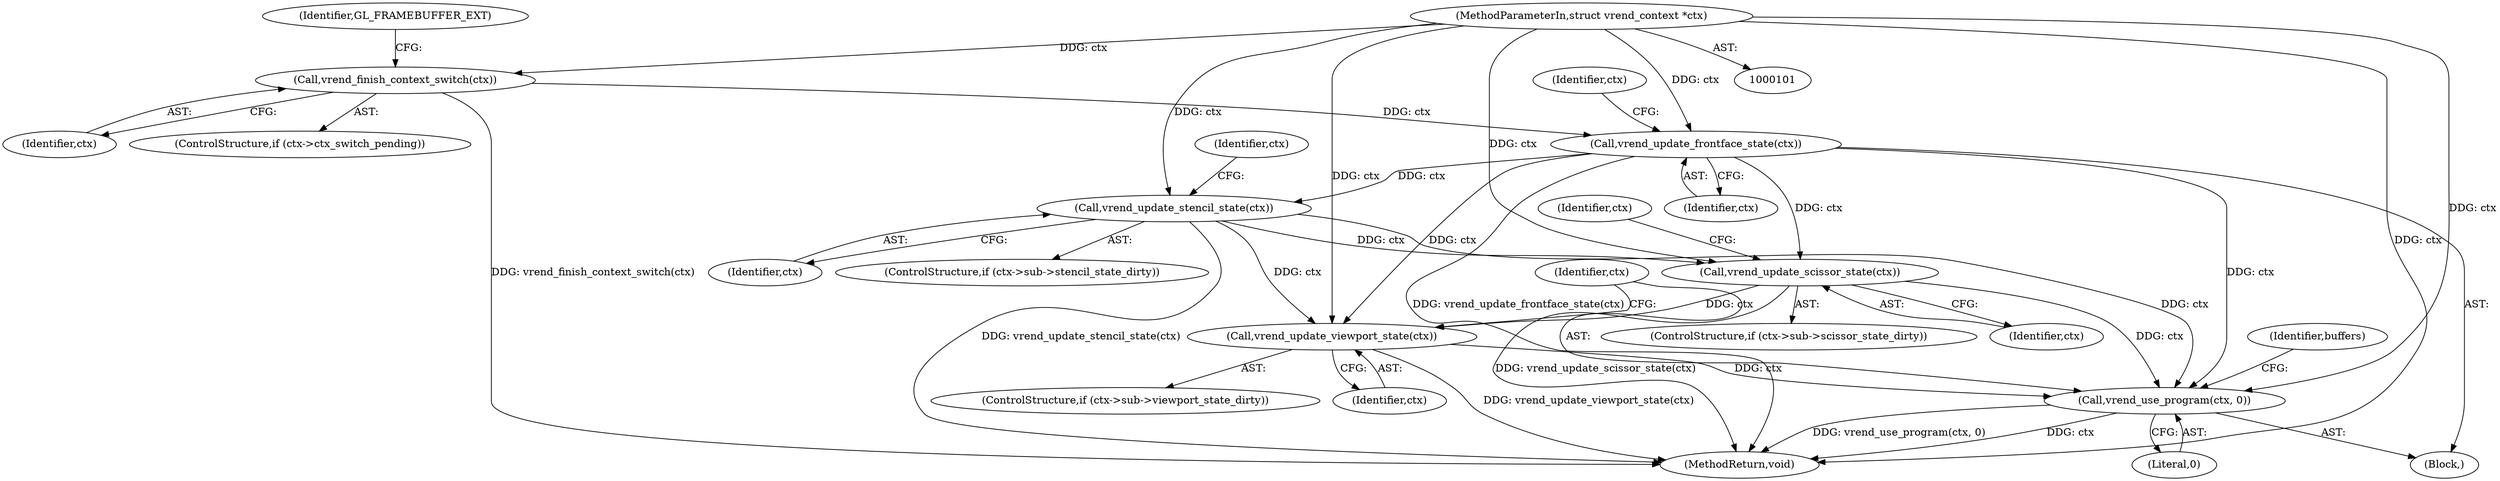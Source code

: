 digraph "0_virglrenderer_48f67f60967f963b698ec8df57ec6912a43d6282@API" {
"1000146" [label="(Call,vrend_update_scissor_state(ctx))"];
"1000138" [label="(Call,vrend_update_stencil_state(ctx))"];
"1000130" [label="(Call,vrend_update_frontface_state(ctx))"];
"1000121" [label="(Call,vrend_finish_context_switch(ctx))"];
"1000102" [label="(MethodParameterIn,struct vrend_context *ctx)"];
"1000154" [label="(Call,vrend_update_viewport_state(ctx))"];
"1000156" [label="(Call,vrend_use_program(ctx, 0))"];
"1000130" [label="(Call,vrend_update_frontface_state(ctx))"];
"1000117" [label="(ControlStructure,if (ctx->ctx_switch_pending))"];
"1000138" [label="(Call,vrend_update_stencil_state(ctx))"];
"1000102" [label="(MethodParameterIn,struct vrend_context *ctx)"];
"1000151" [label="(Identifier,ctx)"];
"1000157" [label="(Identifier,ctx)"];
"1000124" [label="(Identifier,GL_FRAMEBUFFER_EXT)"];
"1000140" [label="(ControlStructure,if (ctx->sub->scissor_state_dirty))"];
"1000135" [label="(Identifier,ctx)"];
"1000147" [label="(Identifier,ctx)"];
"1000156" [label="(Call,vrend_use_program(ctx, 0))"];
"1000131" [label="(Identifier,ctx)"];
"1000161" [label="(Identifier,buffers)"];
"1000158" [label="(Literal,0)"];
"1000415" [label="(MethodReturn,void)"];
"1000107" [label="(Block,)"];
"1000148" [label="(ControlStructure,if (ctx->sub->viewport_state_dirty))"];
"1000139" [label="(Identifier,ctx)"];
"1000122" [label="(Identifier,ctx)"];
"1000154" [label="(Call,vrend_update_viewport_state(ctx))"];
"1000143" [label="(Identifier,ctx)"];
"1000155" [label="(Identifier,ctx)"];
"1000146" [label="(Call,vrend_update_scissor_state(ctx))"];
"1000132" [label="(ControlStructure,if (ctx->sub->stencil_state_dirty))"];
"1000121" [label="(Call,vrend_finish_context_switch(ctx))"];
"1000146" -> "1000140"  [label="AST: "];
"1000146" -> "1000147"  [label="CFG: "];
"1000147" -> "1000146"  [label="AST: "];
"1000151" -> "1000146"  [label="CFG: "];
"1000146" -> "1000415"  [label="DDG: vrend_update_scissor_state(ctx)"];
"1000138" -> "1000146"  [label="DDG: ctx"];
"1000130" -> "1000146"  [label="DDG: ctx"];
"1000102" -> "1000146"  [label="DDG: ctx"];
"1000146" -> "1000154"  [label="DDG: ctx"];
"1000146" -> "1000156"  [label="DDG: ctx"];
"1000138" -> "1000132"  [label="AST: "];
"1000138" -> "1000139"  [label="CFG: "];
"1000139" -> "1000138"  [label="AST: "];
"1000143" -> "1000138"  [label="CFG: "];
"1000138" -> "1000415"  [label="DDG: vrend_update_stencil_state(ctx)"];
"1000130" -> "1000138"  [label="DDG: ctx"];
"1000102" -> "1000138"  [label="DDG: ctx"];
"1000138" -> "1000154"  [label="DDG: ctx"];
"1000138" -> "1000156"  [label="DDG: ctx"];
"1000130" -> "1000107"  [label="AST: "];
"1000130" -> "1000131"  [label="CFG: "];
"1000131" -> "1000130"  [label="AST: "];
"1000135" -> "1000130"  [label="CFG: "];
"1000130" -> "1000415"  [label="DDG: vrend_update_frontface_state(ctx)"];
"1000121" -> "1000130"  [label="DDG: ctx"];
"1000102" -> "1000130"  [label="DDG: ctx"];
"1000130" -> "1000154"  [label="DDG: ctx"];
"1000130" -> "1000156"  [label="DDG: ctx"];
"1000121" -> "1000117"  [label="AST: "];
"1000121" -> "1000122"  [label="CFG: "];
"1000122" -> "1000121"  [label="AST: "];
"1000124" -> "1000121"  [label="CFG: "];
"1000121" -> "1000415"  [label="DDG: vrend_finish_context_switch(ctx)"];
"1000102" -> "1000121"  [label="DDG: ctx"];
"1000102" -> "1000101"  [label="AST: "];
"1000102" -> "1000415"  [label="DDG: ctx"];
"1000102" -> "1000154"  [label="DDG: ctx"];
"1000102" -> "1000156"  [label="DDG: ctx"];
"1000154" -> "1000148"  [label="AST: "];
"1000154" -> "1000155"  [label="CFG: "];
"1000155" -> "1000154"  [label="AST: "];
"1000157" -> "1000154"  [label="CFG: "];
"1000154" -> "1000415"  [label="DDG: vrend_update_viewport_state(ctx)"];
"1000154" -> "1000156"  [label="DDG: ctx"];
"1000156" -> "1000107"  [label="AST: "];
"1000156" -> "1000158"  [label="CFG: "];
"1000157" -> "1000156"  [label="AST: "];
"1000158" -> "1000156"  [label="AST: "];
"1000161" -> "1000156"  [label="CFG: "];
"1000156" -> "1000415"  [label="DDG: ctx"];
"1000156" -> "1000415"  [label="DDG: vrend_use_program(ctx, 0)"];
}
